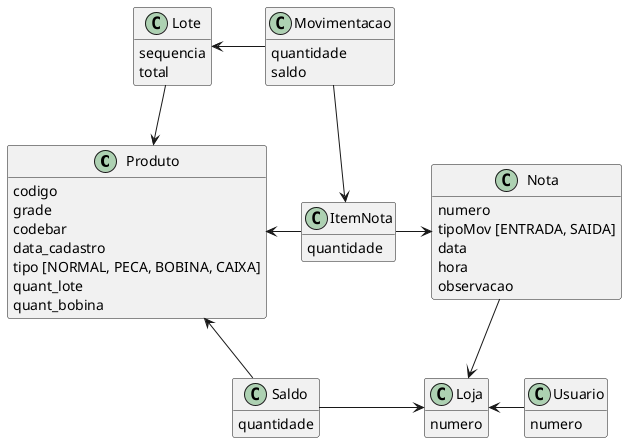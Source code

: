 @startuml modelo
hide methods

class Produto{
	codigo
	grade
	codebar
	data_cadastro
	tipo [NORMAL, PECA, BOBINA, CAIXA]
	quant_lote
	quant_bobina
}

class ItemNota{
	quantidade
}

class Nota {
	numero
	tipoMov [ENTRADA, SAIDA]
	data
	hora
	observacao
}

class Lote {
	sequencia
	total
}

class Movimentacao {
	quantidade
	saldo
}

class Loja {
	numero
}

class Usuario {
	numero
}

class Saldo {
	quantidade
}

ItemNota	-r->	Nota
ItemNota	-l->	Produto
Lote		-->	Produto
Movimentacao	-l->	Lote
Movimentacao	-->	ItemNota
Nota		-->	Loja
Usuario		-l->	Loja
Saldo		-u->	Produto
Saldo		-r->	Loja
@enduml
